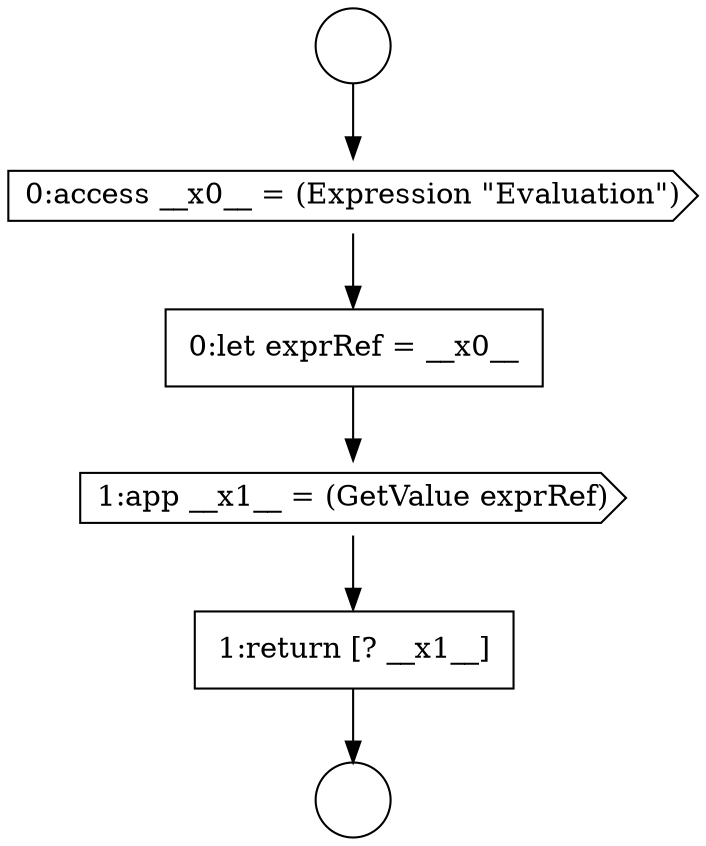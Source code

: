 digraph {
  node7188 [shape=none, margin=0, label=<<font color="black">
    <table border="0" cellborder="1" cellspacing="0" cellpadding="10">
      <tr><td align="left">1:return [? __x1__]</td></tr>
    </table>
  </font>> color="black" fillcolor="white" style=filled]
  node7183 [shape=circle label=" " color="black" fillcolor="white" style=filled]
  node7185 [shape=cds, label=<<font color="black">0:access __x0__ = (Expression &quot;Evaluation&quot;)</font>> color="black" fillcolor="white" style=filled]
  node7186 [shape=none, margin=0, label=<<font color="black">
    <table border="0" cellborder="1" cellspacing="0" cellpadding="10">
      <tr><td align="left">0:let exprRef = __x0__</td></tr>
    </table>
  </font>> color="black" fillcolor="white" style=filled]
  node7187 [shape=cds, label=<<font color="black">1:app __x1__ = (GetValue exprRef)</font>> color="black" fillcolor="white" style=filled]
  node7184 [shape=circle label=" " color="black" fillcolor="white" style=filled]
  node7185 -> node7186 [ color="black"]
  node7187 -> node7188 [ color="black"]
  node7183 -> node7185 [ color="black"]
  node7188 -> node7184 [ color="black"]
  node7186 -> node7187 [ color="black"]
}
